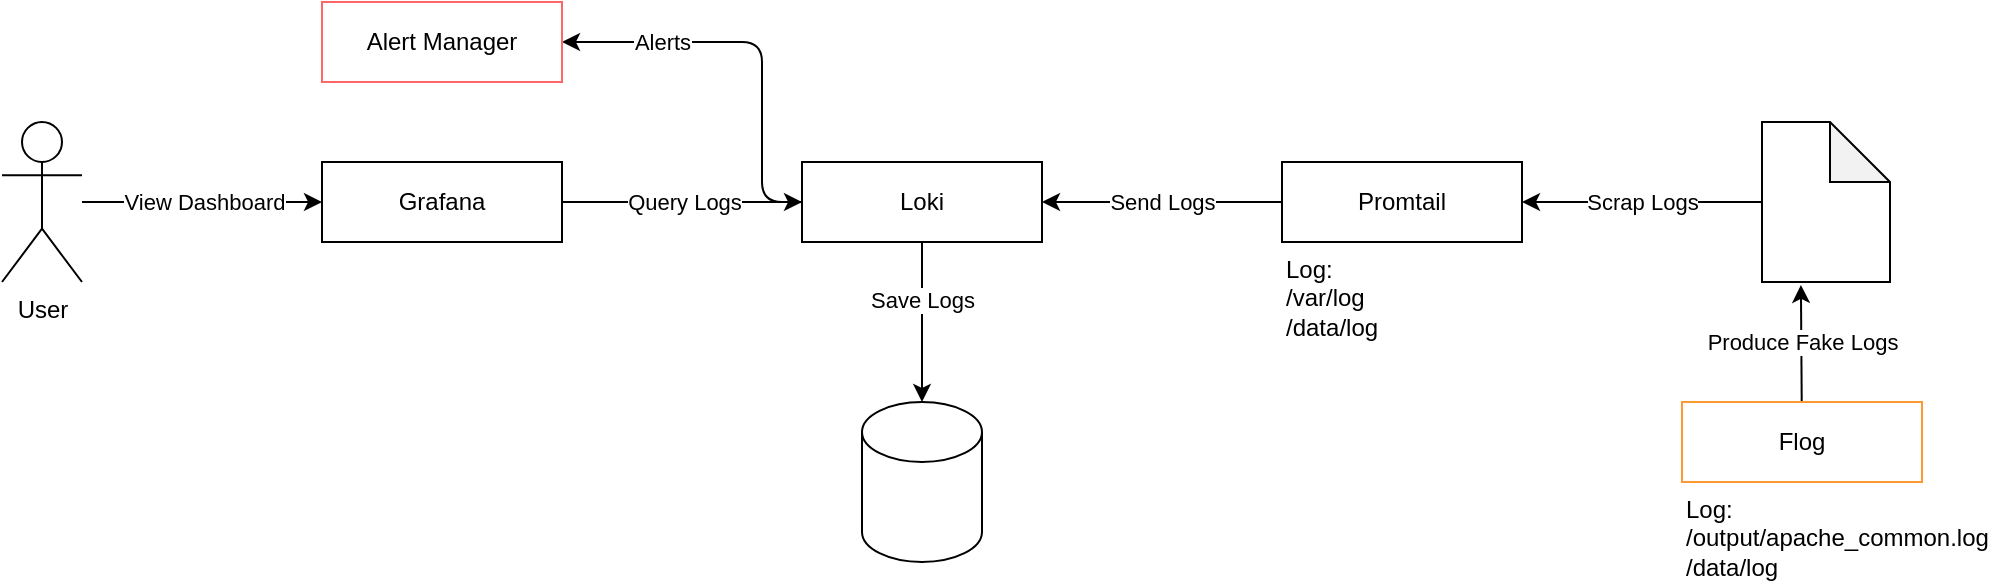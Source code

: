 <mxfile>
    <diagram id="S9fMpGqVGBvw30mnJ-pv" name="Page-1">
        <mxGraphModel dx="635" dy="725" grid="1" gridSize="10" guides="1" tooltips="1" connect="1" arrows="1" fold="1" page="1" pageScale="1" pageWidth="850" pageHeight="1100" math="0" shadow="0">
            <root>
                <mxCell id="0"/>
                <mxCell id="1" parent="0"/>
                <mxCell id="5" style="edgeStyle=none;html=1;" parent="1" source="2" target="3" edge="1">
                    <mxGeometry relative="1" as="geometry"/>
                </mxCell>
                <mxCell id="6" value="Query Logs" style="edgeLabel;html=1;align=center;verticalAlign=middle;resizable=0;points=[];" parent="5" vertex="1" connectable="0">
                    <mxGeometry x="-0.207" y="1" relative="1" as="geometry">
                        <mxPoint x="13" y="1" as="offset"/>
                    </mxGeometry>
                </mxCell>
                <mxCell id="2" value="Grafana" style="rounded=0;whiteSpace=wrap;html=1;fillColor=none;" parent="1" vertex="1">
                    <mxGeometry x="200" y="120" width="120" height="40" as="geometry"/>
                </mxCell>
                <mxCell id="10" style="edgeStyle=orthogonalEdgeStyle;html=1;entryX=1;entryY=0.5;entryDx=0;entryDy=0;" parent="1" target="9" edge="1">
                    <mxGeometry relative="1" as="geometry">
                        <mxPoint x="440" y="140" as="sourcePoint"/>
                        <Array as="points">
                            <mxPoint x="420" y="140"/>
                            <mxPoint x="420" y="60"/>
                        </Array>
                    </mxGeometry>
                </mxCell>
                <mxCell id="11" value="Alerts" style="edgeLabel;html=1;align=center;verticalAlign=middle;resizable=0;points=[];" parent="10" vertex="1" connectable="0">
                    <mxGeometry x="-0.312" y="-2" relative="1" as="geometry">
                        <mxPoint x="-52" y="-31" as="offset"/>
                    </mxGeometry>
                </mxCell>
                <mxCell id="24" style="edgeStyle=none;html=1;" edge="1" parent="1" source="3" target="23">
                    <mxGeometry relative="1" as="geometry"/>
                </mxCell>
                <mxCell id="25" value="Save Logs" style="edgeLabel;html=1;align=center;verticalAlign=middle;resizable=0;points=[];" vertex="1" connectable="0" parent="24">
                    <mxGeometry x="-0.269" relative="1" as="geometry">
                        <mxPoint as="offset"/>
                    </mxGeometry>
                </mxCell>
                <mxCell id="3" value="Loki" style="rounded=0;whiteSpace=wrap;html=1;fillColor=none;" parent="1" vertex="1">
                    <mxGeometry x="440" y="120" width="120" height="40" as="geometry"/>
                </mxCell>
                <mxCell id="7" style="edgeStyle=none;html=1;entryX=0;entryY=0.5;entryDx=0;entryDy=0;" parent="1" source="4" target="2" edge="1">
                    <mxGeometry relative="1" as="geometry"/>
                </mxCell>
                <mxCell id="8" value="View Dashboard" style="edgeLabel;html=1;align=center;verticalAlign=middle;resizable=0;points=[];" parent="7" vertex="1" connectable="0">
                    <mxGeometry x="-0.425" y="-1" relative="1" as="geometry">
                        <mxPoint x="26" y="-1" as="offset"/>
                    </mxGeometry>
                </mxCell>
                <mxCell id="4" value="User" style="shape=umlActor;verticalLabelPosition=bottom;verticalAlign=top;html=1;outlineConnect=0;fillColor=none;" parent="1" vertex="1">
                    <mxGeometry x="40" y="100" width="40" height="80" as="geometry"/>
                </mxCell>
                <mxCell id="9" value="Alert Manager" style="rounded=0;whiteSpace=wrap;html=1;fillColor=none;strokeColor=#FF6666;" parent="1" vertex="1">
                    <mxGeometry x="200" y="40" width="120" height="40" as="geometry"/>
                </mxCell>
                <mxCell id="14" style="edgeStyle=orthogonalEdgeStyle;html=1;entryX=1;entryY=0.5;entryDx=0;entryDy=0;" parent="1" source="12" target="3" edge="1">
                    <mxGeometry relative="1" as="geometry"/>
                </mxCell>
                <mxCell id="15" value="Send Logs" style="edgeLabel;html=1;align=center;verticalAlign=middle;resizable=0;points=[];" parent="14" vertex="1" connectable="0">
                    <mxGeometry x="0.13" y="-1" relative="1" as="geometry">
                        <mxPoint x="8" y="1" as="offset"/>
                    </mxGeometry>
                </mxCell>
                <mxCell id="12" value="Promtail" style="rounded=0;whiteSpace=wrap;html=1;fillColor=none;" parent="1" vertex="1">
                    <mxGeometry x="680" y="120" width="120" height="40" as="geometry"/>
                </mxCell>
                <mxCell id="17" style="edgeStyle=orthogonalEdgeStyle;html=1;entryX=1;entryY=0.5;entryDx=0;entryDy=0;" parent="1" source="16" target="12" edge="1">
                    <mxGeometry relative="1" as="geometry"/>
                </mxCell>
                <mxCell id="18" value="Scrap Logs" style="edgeLabel;html=1;align=center;verticalAlign=middle;resizable=0;points=[];" parent="17" vertex="1" connectable="0">
                    <mxGeometry x="0.202" y="-1" relative="1" as="geometry">
                        <mxPoint x="12" y="1" as="offset"/>
                    </mxGeometry>
                </mxCell>
                <mxCell id="16" value="" style="shape=note;whiteSpace=wrap;html=1;backgroundOutline=1;darkOpacity=0.05;fillColor=none;aspect=fixed;" parent="1" vertex="1">
                    <mxGeometry x="920" y="100" width="64" height="80" as="geometry"/>
                </mxCell>
                <mxCell id="20" value="Produce Fake Logs" style="edgeStyle=none;html=1;entryX=0.304;entryY=1.018;entryDx=0;entryDy=0;entryPerimeter=0;" parent="1" source="19" target="16" edge="1">
                    <mxGeometry x="0.025" relative="1" as="geometry">
                        <mxPoint as="offset"/>
                    </mxGeometry>
                </mxCell>
                <mxCell id="19" value="Flog" style="rounded=0;whiteSpace=wrap;html=1;fillColor=none;strokeColor=#FF9933;strokeWidth=1;" parent="1" vertex="1">
                    <mxGeometry x="880" y="240" width="120" height="40" as="geometry"/>
                </mxCell>
                <mxCell id="21" value="Log: /output/apache_common.log&amp;nbsp;&lt;br&gt;/data/log" style="text;html=1;strokeColor=none;fillColor=none;align=left;verticalAlign=top;whiteSpace=wrap;rounded=0;" parent="1" vertex="1">
                    <mxGeometry x="880" y="280" width="120" height="40" as="geometry"/>
                </mxCell>
                <mxCell id="22" value="Log:&lt;br&gt;/var/log&lt;br&gt;/data/log" style="text;html=1;strokeColor=none;fillColor=none;align=left;verticalAlign=top;whiteSpace=wrap;rounded=0;" parent="1" vertex="1">
                    <mxGeometry x="680" y="160" width="120" height="40" as="geometry"/>
                </mxCell>
                <mxCell id="23" value="" style="shape=cylinder3;whiteSpace=wrap;html=1;boundedLbl=1;backgroundOutline=1;size=15;" vertex="1" parent="1">
                    <mxGeometry x="470" y="240" width="60" height="80" as="geometry"/>
                </mxCell>
            </root>
        </mxGraphModel>
    </diagram>
</mxfile>